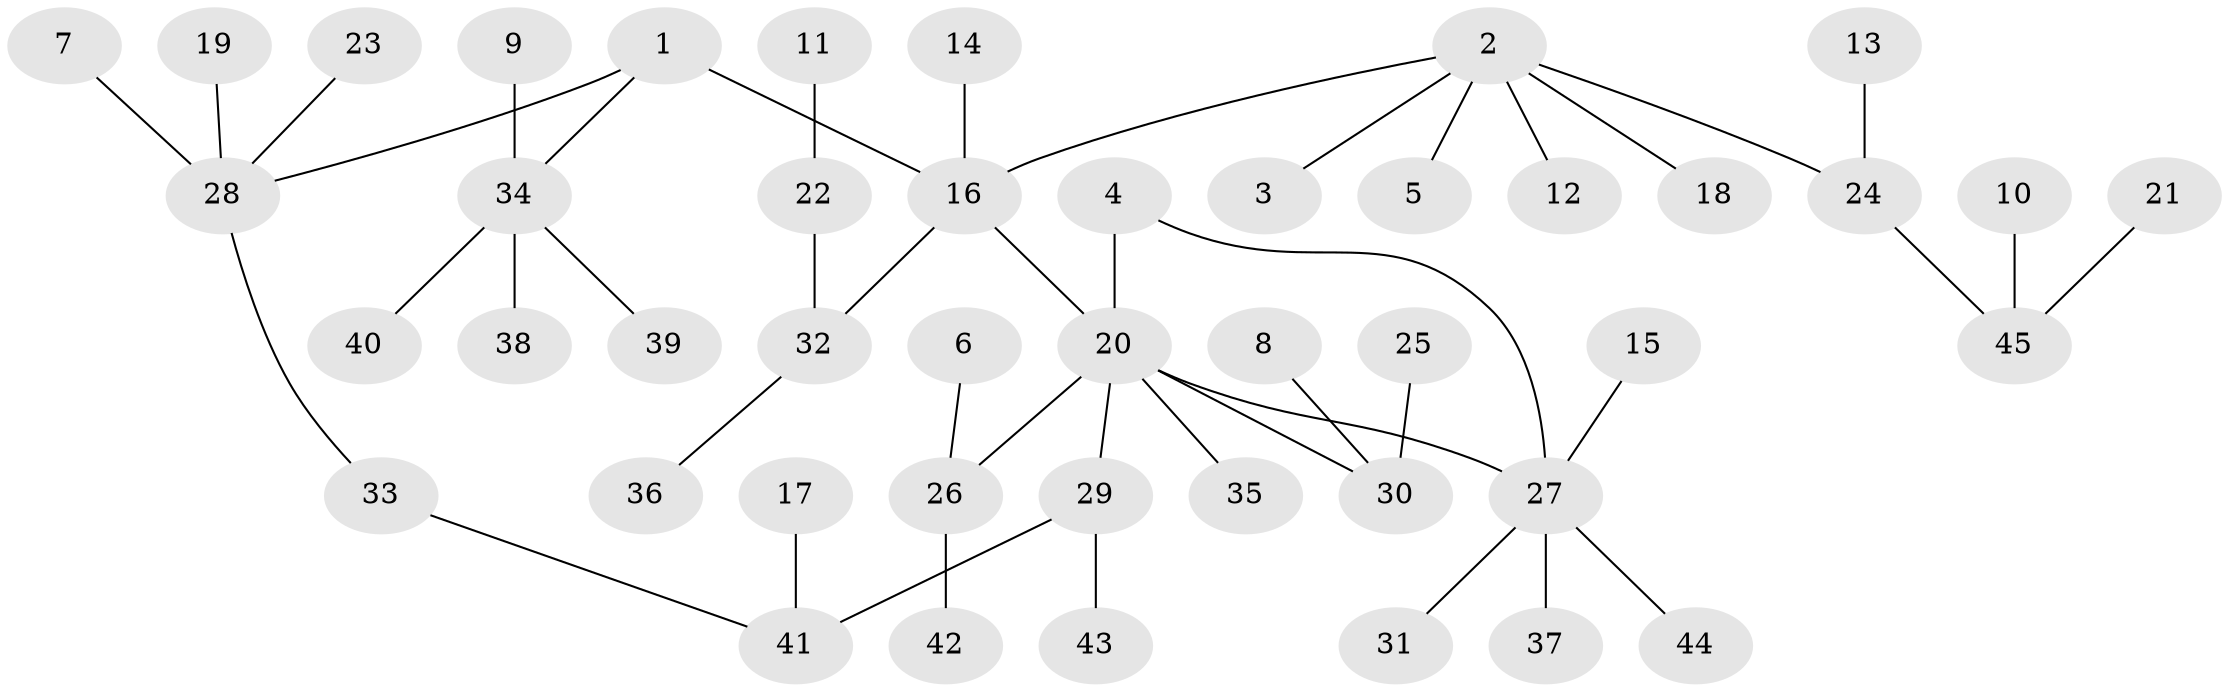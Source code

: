 // original degree distribution, {3: 0.14606741573033707, 4: 0.0898876404494382, 6: 0.02247191011235955, 2: 0.16853932584269662, 1: 0.5280898876404494, 7: 0.011235955056179775, 5: 0.033707865168539325}
// Generated by graph-tools (version 1.1) at 2025/49/03/09/25 03:49:18]
// undirected, 45 vertices, 46 edges
graph export_dot {
graph [start="1"]
  node [color=gray90,style=filled];
  1;
  2;
  3;
  4;
  5;
  6;
  7;
  8;
  9;
  10;
  11;
  12;
  13;
  14;
  15;
  16;
  17;
  18;
  19;
  20;
  21;
  22;
  23;
  24;
  25;
  26;
  27;
  28;
  29;
  30;
  31;
  32;
  33;
  34;
  35;
  36;
  37;
  38;
  39;
  40;
  41;
  42;
  43;
  44;
  45;
  1 -- 16 [weight=1.0];
  1 -- 28 [weight=1.0];
  1 -- 34 [weight=1.0];
  2 -- 3 [weight=1.0];
  2 -- 5 [weight=1.0];
  2 -- 12 [weight=1.0];
  2 -- 16 [weight=1.0];
  2 -- 18 [weight=1.0];
  2 -- 24 [weight=1.0];
  4 -- 20 [weight=1.0];
  4 -- 27 [weight=1.0];
  6 -- 26 [weight=1.0];
  7 -- 28 [weight=1.0];
  8 -- 30 [weight=1.0];
  9 -- 34 [weight=1.0];
  10 -- 45 [weight=1.0];
  11 -- 22 [weight=1.0];
  13 -- 24 [weight=1.0];
  14 -- 16 [weight=1.0];
  15 -- 27 [weight=1.0];
  16 -- 20 [weight=1.0];
  16 -- 32 [weight=1.0];
  17 -- 41 [weight=1.0];
  19 -- 28 [weight=2.0];
  20 -- 26 [weight=1.0];
  20 -- 27 [weight=1.0];
  20 -- 29 [weight=1.0];
  20 -- 30 [weight=1.0];
  20 -- 35 [weight=1.0];
  21 -- 45 [weight=1.0];
  22 -- 32 [weight=1.0];
  23 -- 28 [weight=1.0];
  24 -- 45 [weight=1.0];
  25 -- 30 [weight=1.0];
  26 -- 42 [weight=1.0];
  27 -- 31 [weight=1.0];
  27 -- 37 [weight=1.0];
  27 -- 44 [weight=1.0];
  28 -- 33 [weight=1.0];
  29 -- 41 [weight=1.0];
  29 -- 43 [weight=1.0];
  32 -- 36 [weight=1.0];
  33 -- 41 [weight=1.0];
  34 -- 38 [weight=1.0];
  34 -- 39 [weight=1.0];
  34 -- 40 [weight=1.0];
}
